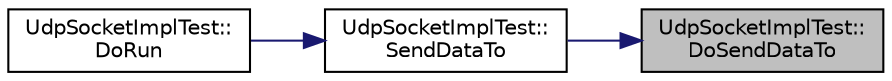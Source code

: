 digraph "UdpSocketImplTest::DoSendDataTo"
{
 // LATEX_PDF_SIZE
  edge [fontname="Helvetica",fontsize="10",labelfontname="Helvetica",labelfontsize="10"];
  node [fontname="Helvetica",fontsize="10",shape=record];
  rankdir="RL";
  Node1 [label="UdpSocketImplTest::\lDoSendDataTo",height=0.2,width=0.4,color="black", fillcolor="grey75", style="filled", fontcolor="black",tooltip="Send data."];
  Node1 -> Node2 [dir="back",color="midnightblue",fontsize="10",style="solid",fontname="Helvetica"];
  Node2 [label="UdpSocketImplTest::\lSendDataTo",height=0.2,width=0.4,color="black", fillcolor="white", style="filled",URL="$class_udp_socket_impl_test.html#a6d164a214837efedad2b6aa32a9fad0e",tooltip="Send data."];
  Node2 -> Node3 [dir="back",color="midnightblue",fontsize="10",style="solid",fontname="Helvetica"];
  Node3 [label="UdpSocketImplTest::\lDoRun",height=0.2,width=0.4,color="black", fillcolor="white", style="filled",URL="$class_udp_socket_impl_test.html#a186599e6487c7c550383f236042f3cd4",tooltip="Implementation to actually run this TestCase."];
}
